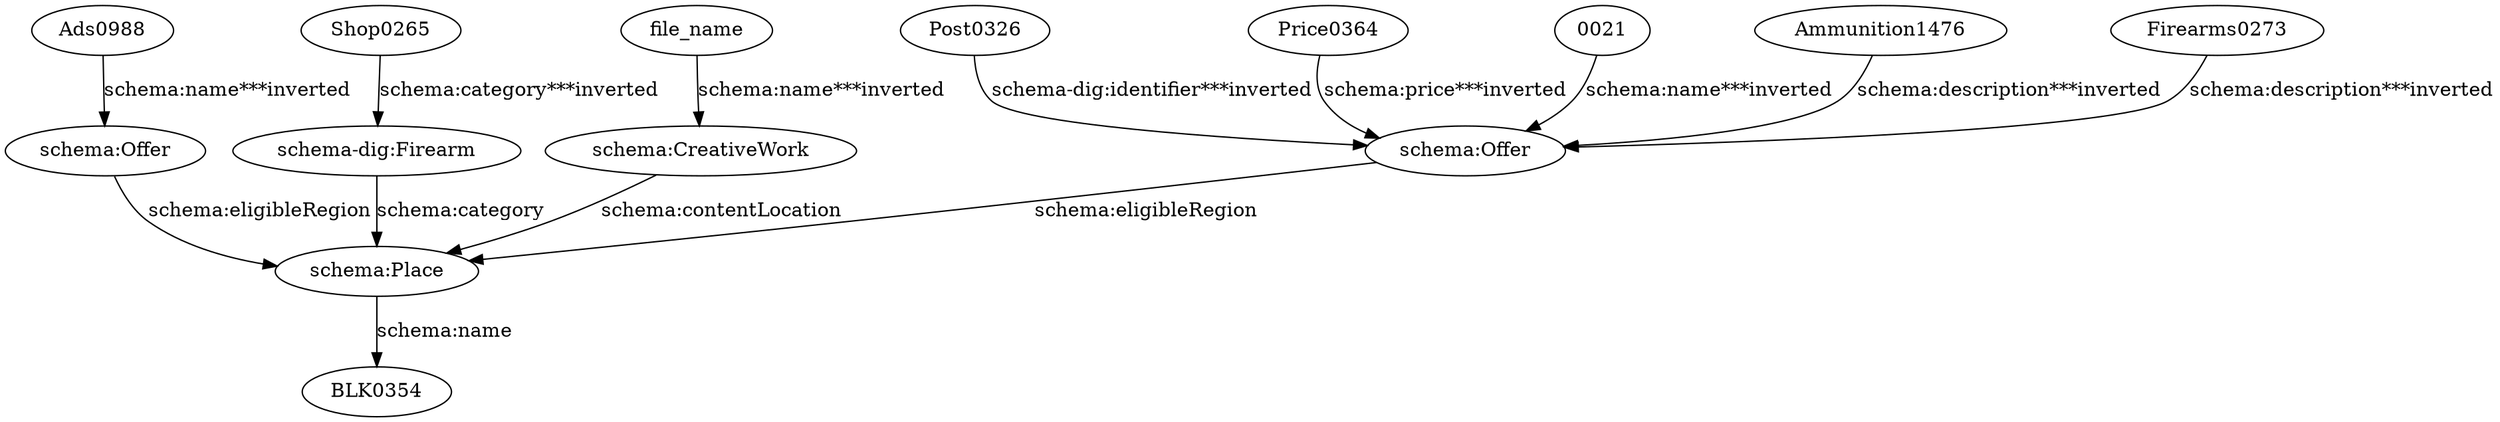 digraph {
  "0021" [type=attribute_name,label="0021"]
  "schema:Offer1" [type=class_uri,label="schema:Offer"]
  Ads0988 [type=attribute_name,label=Ads0988]
  "schema:Offer2" [type=class_uri,label="schema:Offer"]
  Ammunition1476 [type=attribute_name,label=Ammunition1476]
  Firearms0273 [type=attribute_name,label=Firearms0273]
  Post0326 [type=attribute_name,label=Post0326]
  Price0364 [type=attribute_name,label=Price0364]
  Shop0265 [type=attribute_name,label=Shop0265]
  "schema-dig:Firearm1" [type=class_uri,label="schema-dig:Firearm"]
  file_name [type=attribute_name,label=file_name]
  "schema:CreativeWork1" [type=class_uri,label="schema:CreativeWork"]
  "schema:Place1" [type=class_uri,label="schema:Place"]
  BLK0354 [type=attribute_name,label=BLK0354]
  "0021" -> "schema:Offer1" [type=st_property_uri,label="schema:name***inverted",weight=1]
  Ads0988 -> "schema:Offer2" [type=st_property_uri,label="schema:name***inverted",weight=1]
  Ammunition1476 -> "schema:Offer1" [type=st_property_uri,label="schema:description***inverted",weight=1]
  Firearms0273 -> "schema:Offer1" [type=st_property_uri,label="schema:description***inverted",weight=1]
  Post0326 -> "schema:Offer1" [type=st_property_uri,label="schema-dig:identifier***inverted",weight=1]
  Price0364 -> "schema:Offer1" [type=st_property_uri,label="schema:price***inverted",weight=1]
  Shop0265 -> "schema-dig:Firearm1" [type=st_property_uri,label="schema:category***inverted",weight=1]
  file_name -> "schema:CreativeWork1" [type=st_property_uri,label="schema:name***inverted",weight=1]
  "schema-dig:Firearm1" -> "schema:Place1" [label="schema:category",type=inherited,weight=4]
  "schema:CreativeWork1" -> "schema:Place1" [label="schema:contentLocation",type=direct_property_uri,weight=1]
  "schema:Offer1" -> "schema:Place1" [label="schema:eligibleRegion",type=direct_property_uri,weight=1]
  "schema:Offer2" -> "schema:Place1" [label="schema:eligibleRegion",type=direct_property_uri,weight=1]
  "schema:Place1" -> BLK0354 [label="schema:name",type=st_property_uri]
}
